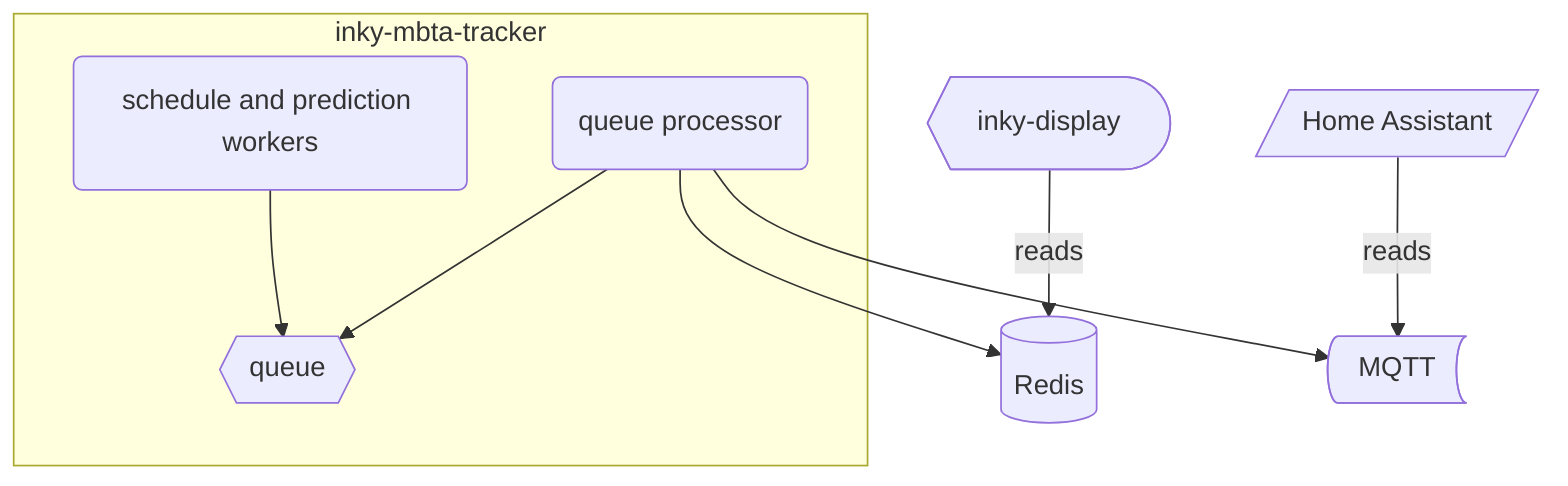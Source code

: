 flowchart TD
    subgraph inky-mbta-tracker
    B(schedule and prediction workers)
    D{{queue}}
    C(queue processor)
    end
    B --> D
    C --> D

    C -->E@{ shape: cyl, label: "Redis"}
    C -->F@{ shape: bow-rect, label: "MQTT" }

    G@{ shape: curv-trap, label: "inky-display" } -->|reads| E
    H[/Home Assistant/] -->|reads| F